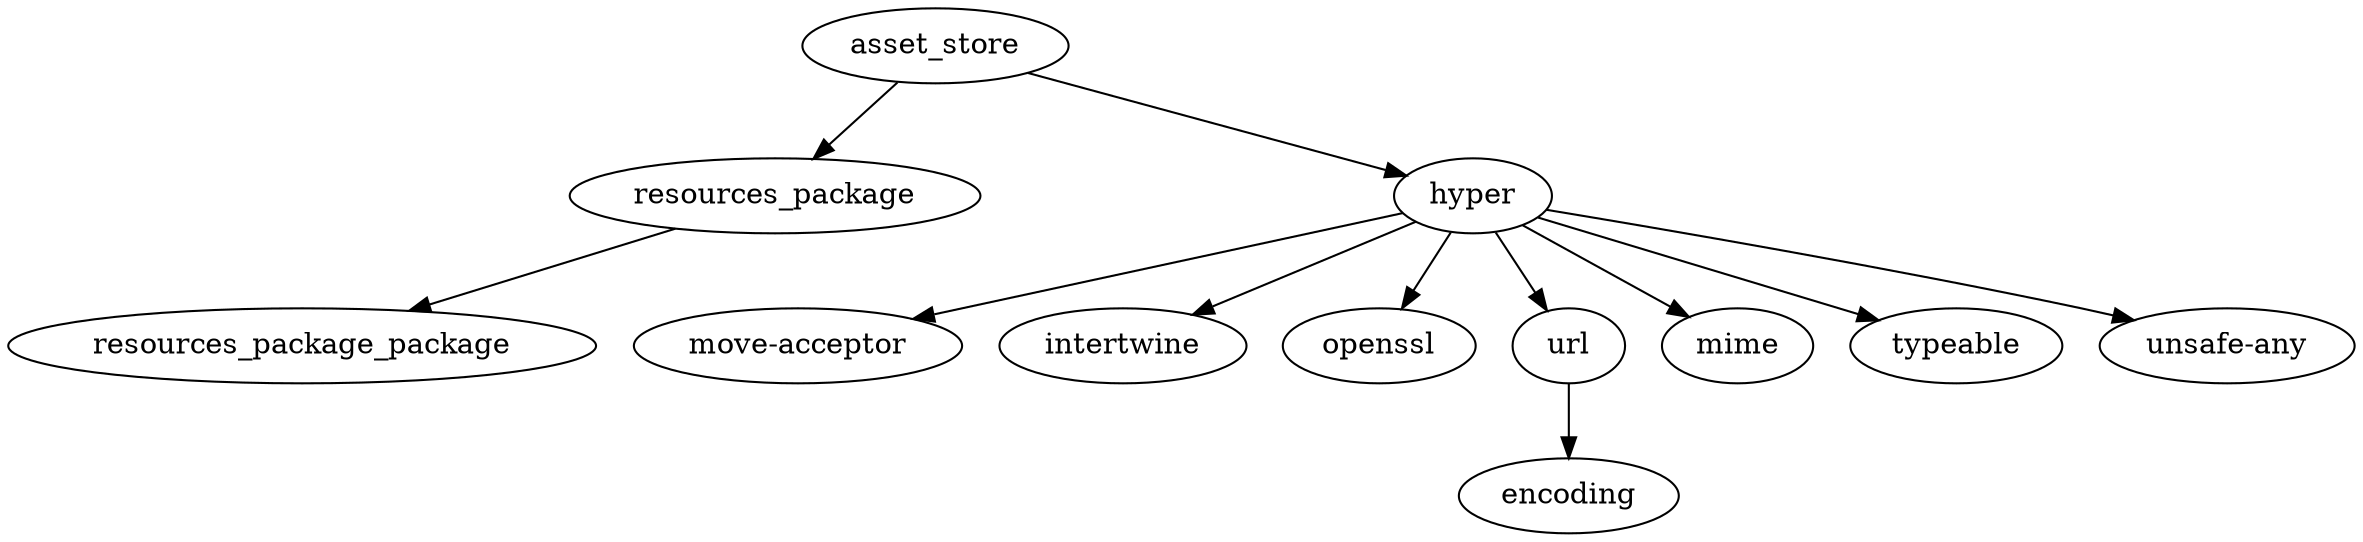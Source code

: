 digraph example3 {
    N0[label="asset_store"];
    N1[label="move-acceptor"];
    N2[label="resources_package_package"];
    N3[label="intertwine"];
    N4[label="resources_package"];
    N5[label="hyper"];
    N6[label="openssl"];
    N7[label="url"];
    N8[label="mime"];
    N9[label="typeable"];
    N10[label="unsafe-any"];
    N11[label="encoding"];
    N0 -> N4[label=""];
    N0 -> N5[label=""];
    N5 -> N6[label=""];
    N5 -> N1[label=""];
    N5 -> N3[label=""];
    N5 -> N7[label=""];
    N5 -> N8[label=""];
    N5 -> N9[label=""];
    N5 -> N10[label=""];
    N4 -> N2[label=""];
    N7 -> N11[label=""];
}
